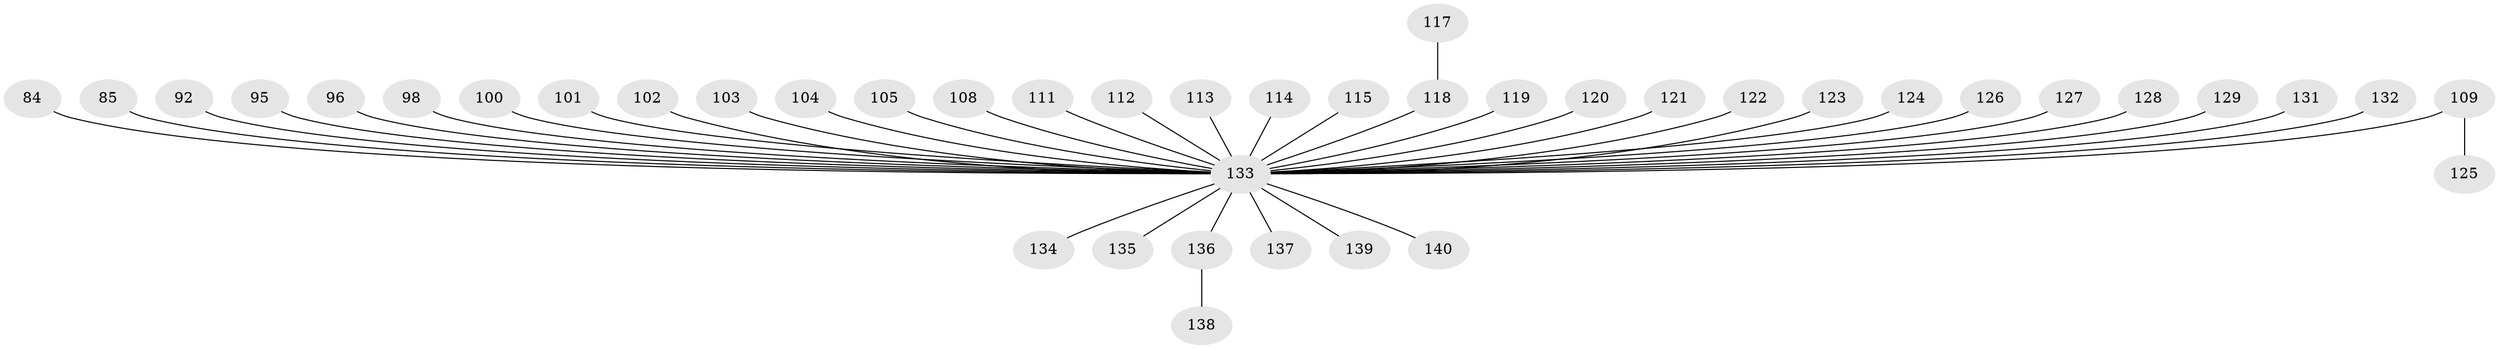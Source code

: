 // original degree distribution, {5: 0.03571428571428571, 7: 0.014285714285714285, 3: 0.10714285714285714, 8: 0.007142857142857143, 4: 0.06428571428571428, 1: 0.5285714285714286, 2: 0.22857142857142856, 6: 0.014285714285714285}
// Generated by graph-tools (version 1.1) at 2025/57/03/04/25 21:57:10]
// undirected, 42 vertices, 41 edges
graph export_dot {
graph [start="1"]
  node [color=gray90,style=filled];
  84;
  85;
  92;
  95;
  96;
  98;
  100;
  101;
  102;
  103;
  104;
  105;
  108 [super="+93"];
  109;
  111 [super="+82"];
  112;
  113;
  114;
  115;
  117;
  118 [super="+71+89+94+110"];
  119;
  120;
  121;
  122;
  123;
  124;
  125;
  126;
  127;
  128;
  129;
  131;
  132;
  133 [super="+20+74+130+50+54+56+62+63+88+65+66+68+70+73+76+77+79+83"];
  134;
  135;
  136 [super="+107"];
  137;
  138;
  139;
  140 [super="+46"];
  84 -- 133;
  85 -- 133;
  92 -- 133;
  95 -- 133;
  96 -- 133;
  98 -- 133;
  100 -- 133;
  101 -- 133;
  102 -- 133;
  103 -- 133;
  104 -- 133;
  105 -- 133;
  108 -- 133;
  109 -- 125;
  109 -- 133;
  111 -- 133;
  112 -- 133;
  113 -- 133;
  114 -- 133;
  115 -- 133;
  117 -- 118;
  118 -- 133;
  119 -- 133;
  120 -- 133;
  121 -- 133;
  122 -- 133;
  123 -- 133;
  124 -- 133;
  126 -- 133;
  127 -- 133;
  128 -- 133;
  129 -- 133;
  131 -- 133;
  132 -- 133;
  133 -- 139;
  133 -- 136;
  133 -- 134;
  133 -- 135;
  133 -- 140;
  133 -- 137;
  136 -- 138;
}
